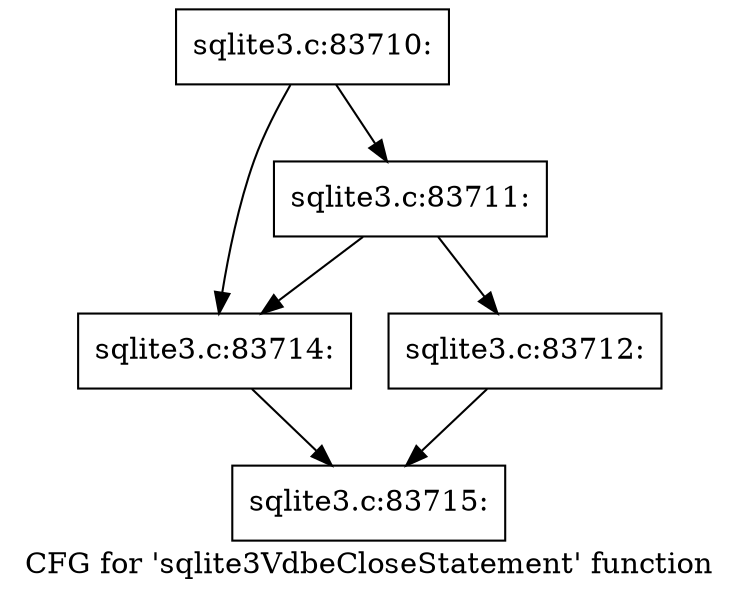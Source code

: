 digraph "CFG for 'sqlite3VdbeCloseStatement' function" {
	label="CFG for 'sqlite3VdbeCloseStatement' function";

	Node0x55c0f7a92860 [shape=record,label="{sqlite3.c:83710:}"];
	Node0x55c0f7a92860 -> Node0x55c0f7a92470;
	Node0x55c0f7a92860 -> Node0x55c0f7a919e0;
	Node0x55c0f7a92470 [shape=record,label="{sqlite3.c:83711:}"];
	Node0x55c0f7a92470 -> Node0x55c0f7a92360;
	Node0x55c0f7a92470 -> Node0x55c0f7a919e0;
	Node0x55c0f7a92360 [shape=record,label="{sqlite3.c:83712:}"];
	Node0x55c0f7a92360 -> Node0x55c0f7a929e0;
	Node0x55c0f7a919e0 [shape=record,label="{sqlite3.c:83714:}"];
	Node0x55c0f7a919e0 -> Node0x55c0f7a929e0;
	Node0x55c0f7a929e0 [shape=record,label="{sqlite3.c:83715:}"];
}
